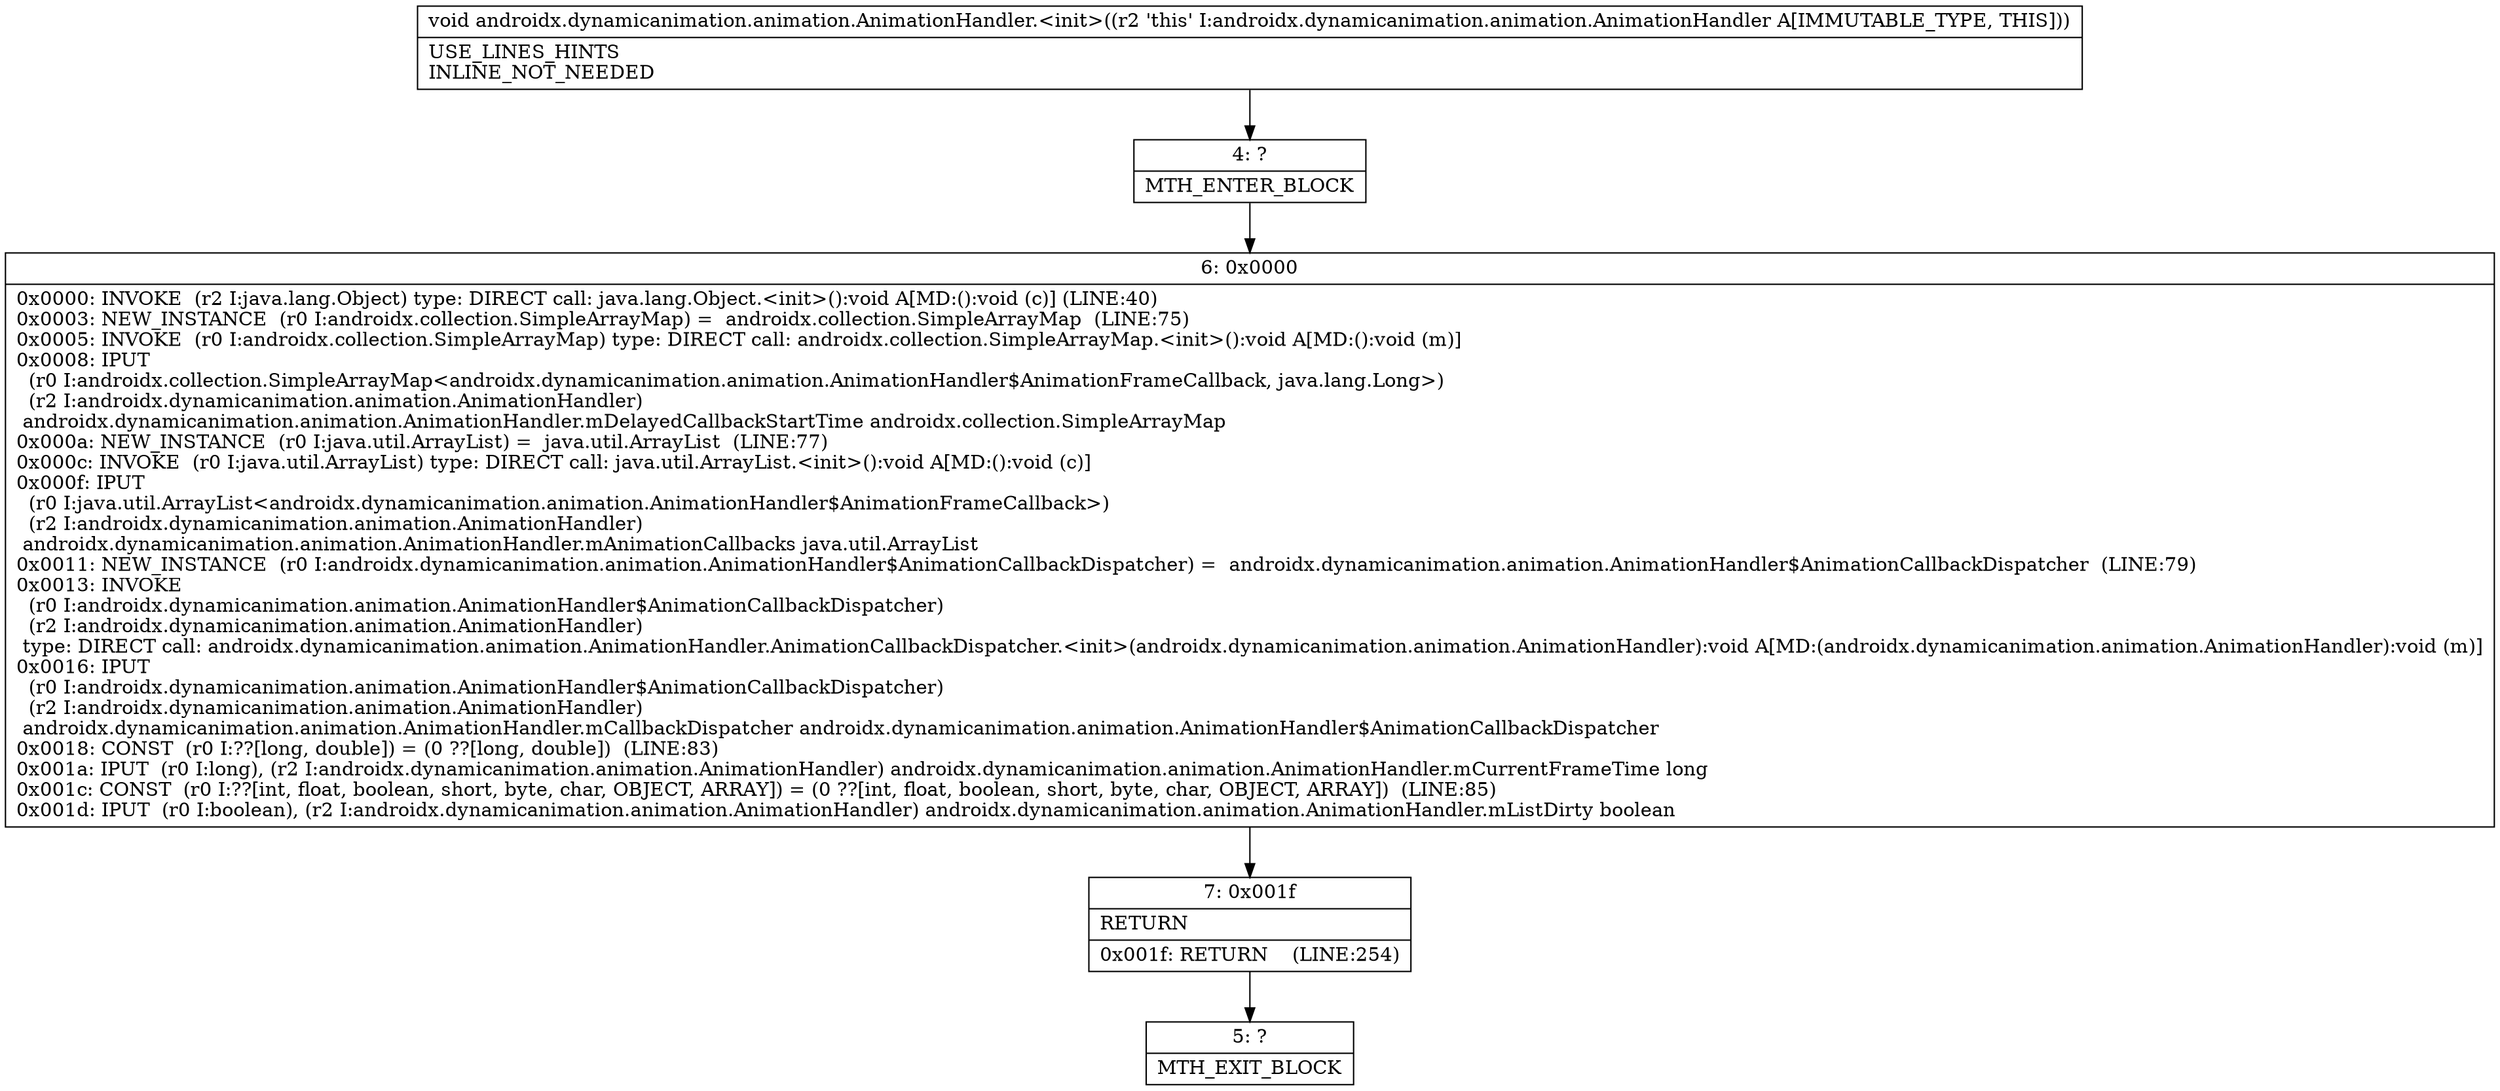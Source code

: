 digraph "CFG forandroidx.dynamicanimation.animation.AnimationHandler.\<init\>()V" {
Node_4 [shape=record,label="{4\:\ ?|MTH_ENTER_BLOCK\l}"];
Node_6 [shape=record,label="{6\:\ 0x0000|0x0000: INVOKE  (r2 I:java.lang.Object) type: DIRECT call: java.lang.Object.\<init\>():void A[MD:():void (c)] (LINE:40)\l0x0003: NEW_INSTANCE  (r0 I:androidx.collection.SimpleArrayMap) =  androidx.collection.SimpleArrayMap  (LINE:75)\l0x0005: INVOKE  (r0 I:androidx.collection.SimpleArrayMap) type: DIRECT call: androidx.collection.SimpleArrayMap.\<init\>():void A[MD:():void (m)]\l0x0008: IPUT  \l  (r0 I:androidx.collection.SimpleArrayMap\<androidx.dynamicanimation.animation.AnimationHandler$AnimationFrameCallback, java.lang.Long\>)\l  (r2 I:androidx.dynamicanimation.animation.AnimationHandler)\l androidx.dynamicanimation.animation.AnimationHandler.mDelayedCallbackStartTime androidx.collection.SimpleArrayMap \l0x000a: NEW_INSTANCE  (r0 I:java.util.ArrayList) =  java.util.ArrayList  (LINE:77)\l0x000c: INVOKE  (r0 I:java.util.ArrayList) type: DIRECT call: java.util.ArrayList.\<init\>():void A[MD:():void (c)]\l0x000f: IPUT  \l  (r0 I:java.util.ArrayList\<androidx.dynamicanimation.animation.AnimationHandler$AnimationFrameCallback\>)\l  (r2 I:androidx.dynamicanimation.animation.AnimationHandler)\l androidx.dynamicanimation.animation.AnimationHandler.mAnimationCallbacks java.util.ArrayList \l0x0011: NEW_INSTANCE  (r0 I:androidx.dynamicanimation.animation.AnimationHandler$AnimationCallbackDispatcher) =  androidx.dynamicanimation.animation.AnimationHandler$AnimationCallbackDispatcher  (LINE:79)\l0x0013: INVOKE  \l  (r0 I:androidx.dynamicanimation.animation.AnimationHandler$AnimationCallbackDispatcher)\l  (r2 I:androidx.dynamicanimation.animation.AnimationHandler)\l type: DIRECT call: androidx.dynamicanimation.animation.AnimationHandler.AnimationCallbackDispatcher.\<init\>(androidx.dynamicanimation.animation.AnimationHandler):void A[MD:(androidx.dynamicanimation.animation.AnimationHandler):void (m)]\l0x0016: IPUT  \l  (r0 I:androidx.dynamicanimation.animation.AnimationHandler$AnimationCallbackDispatcher)\l  (r2 I:androidx.dynamicanimation.animation.AnimationHandler)\l androidx.dynamicanimation.animation.AnimationHandler.mCallbackDispatcher androidx.dynamicanimation.animation.AnimationHandler$AnimationCallbackDispatcher \l0x0018: CONST  (r0 I:??[long, double]) = (0 ??[long, double])  (LINE:83)\l0x001a: IPUT  (r0 I:long), (r2 I:androidx.dynamicanimation.animation.AnimationHandler) androidx.dynamicanimation.animation.AnimationHandler.mCurrentFrameTime long \l0x001c: CONST  (r0 I:??[int, float, boolean, short, byte, char, OBJECT, ARRAY]) = (0 ??[int, float, boolean, short, byte, char, OBJECT, ARRAY])  (LINE:85)\l0x001d: IPUT  (r0 I:boolean), (r2 I:androidx.dynamicanimation.animation.AnimationHandler) androidx.dynamicanimation.animation.AnimationHandler.mListDirty boolean \l}"];
Node_7 [shape=record,label="{7\:\ 0x001f|RETURN\l|0x001f: RETURN    (LINE:254)\l}"];
Node_5 [shape=record,label="{5\:\ ?|MTH_EXIT_BLOCK\l}"];
MethodNode[shape=record,label="{void androidx.dynamicanimation.animation.AnimationHandler.\<init\>((r2 'this' I:androidx.dynamicanimation.animation.AnimationHandler A[IMMUTABLE_TYPE, THIS]))  | USE_LINES_HINTS\lINLINE_NOT_NEEDED\l}"];
MethodNode -> Node_4;Node_4 -> Node_6;
Node_6 -> Node_7;
Node_7 -> Node_5;
}

